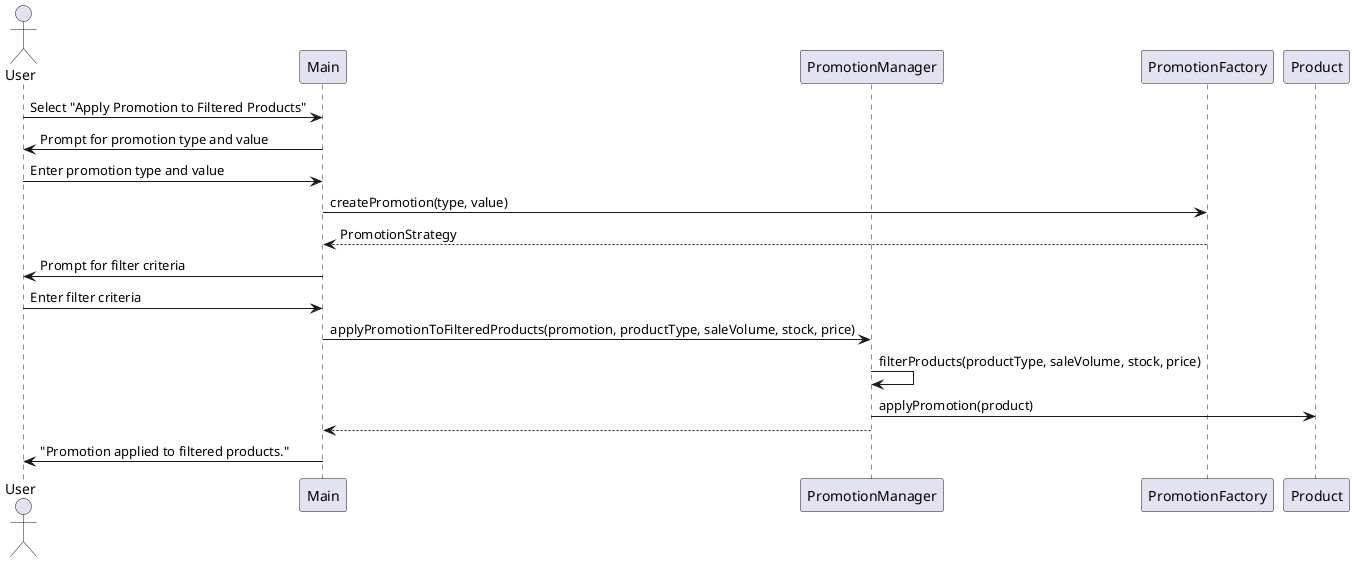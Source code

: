 @startuml Apply Promotion to Filtered Products
actor User
participant Main
participant PromotionManager
participant PromotionFactory
participant Product

User -> Main: Select "Apply Promotion to Filtered Products"
Main -> User: Prompt for promotion type and value
User -> Main: Enter promotion type and value
Main -> PromotionFactory: createPromotion(type, value)
PromotionFactory --> Main: PromotionStrategy

Main -> User: Prompt for filter criteria
User -> Main: Enter filter criteria
Main -> PromotionManager: applyPromotionToFilteredProducts(promotion, productType, saleVolume, stock, price)
PromotionManager -> PromotionManager: filterProducts(productType, saleVolume, stock, price)
PromotionManager -> Product: applyPromotion(product)
PromotionManager --> Main: 
Main -> User: "Promotion applied to filtered products."
@enduml